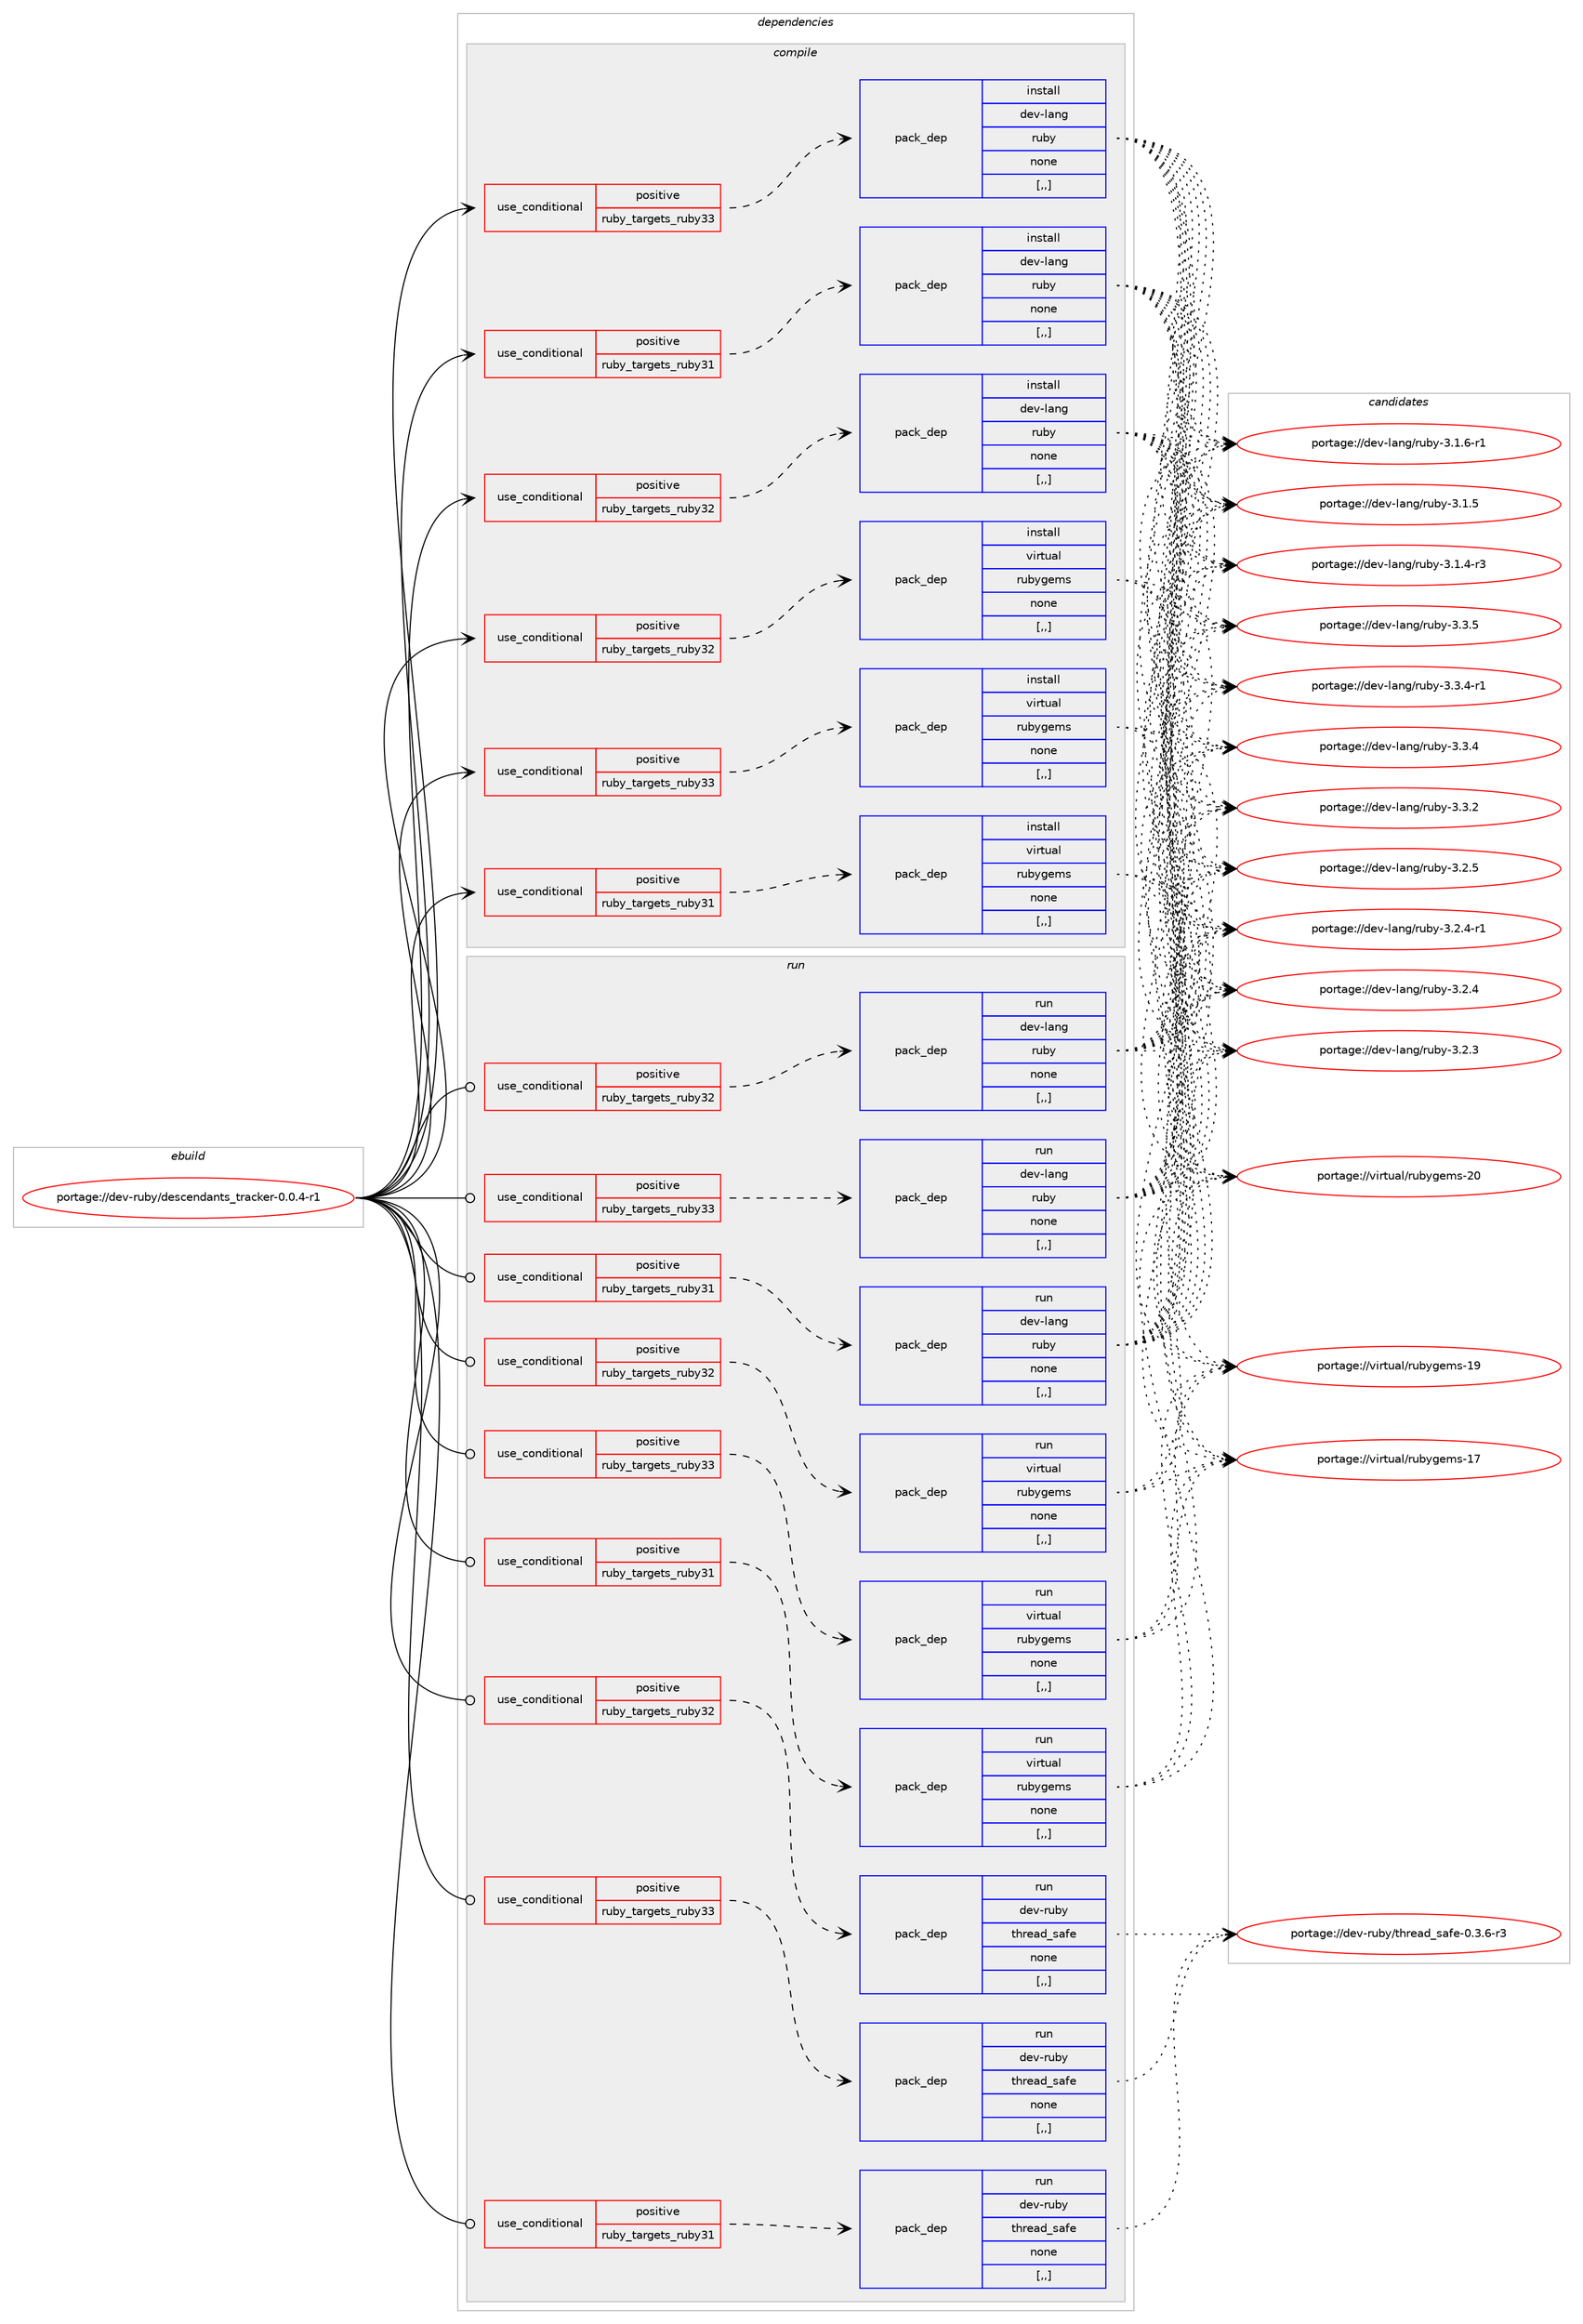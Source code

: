 digraph prolog {

# *************
# Graph options
# *************

newrank=true;
concentrate=true;
compound=true;
graph [rankdir=LR,fontname=Helvetica,fontsize=10,ranksep=1.5];#, ranksep=2.5, nodesep=0.2];
edge  [arrowhead=vee];
node  [fontname=Helvetica,fontsize=10];

# **********
# The ebuild
# **********

subgraph cluster_leftcol {
color=gray;
label=<<i>ebuild</i>>;
id [label="portage://dev-ruby/descendants_tracker-0.0.4-r1", color=red, width=4, href="../dev-ruby/descendants_tracker-0.0.4-r1.svg"];
}

# ****************
# The dependencies
# ****************

subgraph cluster_midcol {
color=gray;
label=<<i>dependencies</i>>;
subgraph cluster_compile {
fillcolor="#eeeeee";
style=filled;
label=<<i>compile</i>>;
subgraph cond177360 {
dependency676834 [label=<<TABLE BORDER="0" CELLBORDER="1" CELLSPACING="0" CELLPADDING="4"><TR><TD ROWSPAN="3" CELLPADDING="10">use_conditional</TD></TR><TR><TD>positive</TD></TR><TR><TD>ruby_targets_ruby31</TD></TR></TABLE>>, shape=none, color=red];
subgraph pack494583 {
dependency676835 [label=<<TABLE BORDER="0" CELLBORDER="1" CELLSPACING="0" CELLPADDING="4" WIDTH="220"><TR><TD ROWSPAN="6" CELLPADDING="30">pack_dep</TD></TR><TR><TD WIDTH="110">install</TD></TR><TR><TD>dev-lang</TD></TR><TR><TD>ruby</TD></TR><TR><TD>none</TD></TR><TR><TD>[,,]</TD></TR></TABLE>>, shape=none, color=blue];
}
dependency676834:e -> dependency676835:w [weight=20,style="dashed",arrowhead="vee"];
}
id:e -> dependency676834:w [weight=20,style="solid",arrowhead="vee"];
subgraph cond177361 {
dependency676836 [label=<<TABLE BORDER="0" CELLBORDER="1" CELLSPACING="0" CELLPADDING="4"><TR><TD ROWSPAN="3" CELLPADDING="10">use_conditional</TD></TR><TR><TD>positive</TD></TR><TR><TD>ruby_targets_ruby31</TD></TR></TABLE>>, shape=none, color=red];
subgraph pack494584 {
dependency676837 [label=<<TABLE BORDER="0" CELLBORDER="1" CELLSPACING="0" CELLPADDING="4" WIDTH="220"><TR><TD ROWSPAN="6" CELLPADDING="30">pack_dep</TD></TR><TR><TD WIDTH="110">install</TD></TR><TR><TD>virtual</TD></TR><TR><TD>rubygems</TD></TR><TR><TD>none</TD></TR><TR><TD>[,,]</TD></TR></TABLE>>, shape=none, color=blue];
}
dependency676836:e -> dependency676837:w [weight=20,style="dashed",arrowhead="vee"];
}
id:e -> dependency676836:w [weight=20,style="solid",arrowhead="vee"];
subgraph cond177362 {
dependency676838 [label=<<TABLE BORDER="0" CELLBORDER="1" CELLSPACING="0" CELLPADDING="4"><TR><TD ROWSPAN="3" CELLPADDING="10">use_conditional</TD></TR><TR><TD>positive</TD></TR><TR><TD>ruby_targets_ruby32</TD></TR></TABLE>>, shape=none, color=red];
subgraph pack494585 {
dependency676839 [label=<<TABLE BORDER="0" CELLBORDER="1" CELLSPACING="0" CELLPADDING="4" WIDTH="220"><TR><TD ROWSPAN="6" CELLPADDING="30">pack_dep</TD></TR><TR><TD WIDTH="110">install</TD></TR><TR><TD>dev-lang</TD></TR><TR><TD>ruby</TD></TR><TR><TD>none</TD></TR><TR><TD>[,,]</TD></TR></TABLE>>, shape=none, color=blue];
}
dependency676838:e -> dependency676839:w [weight=20,style="dashed",arrowhead="vee"];
}
id:e -> dependency676838:w [weight=20,style="solid",arrowhead="vee"];
subgraph cond177363 {
dependency676840 [label=<<TABLE BORDER="0" CELLBORDER="1" CELLSPACING="0" CELLPADDING="4"><TR><TD ROWSPAN="3" CELLPADDING="10">use_conditional</TD></TR><TR><TD>positive</TD></TR><TR><TD>ruby_targets_ruby32</TD></TR></TABLE>>, shape=none, color=red];
subgraph pack494586 {
dependency676841 [label=<<TABLE BORDER="0" CELLBORDER="1" CELLSPACING="0" CELLPADDING="4" WIDTH="220"><TR><TD ROWSPAN="6" CELLPADDING="30">pack_dep</TD></TR><TR><TD WIDTH="110">install</TD></TR><TR><TD>virtual</TD></TR><TR><TD>rubygems</TD></TR><TR><TD>none</TD></TR><TR><TD>[,,]</TD></TR></TABLE>>, shape=none, color=blue];
}
dependency676840:e -> dependency676841:w [weight=20,style="dashed",arrowhead="vee"];
}
id:e -> dependency676840:w [weight=20,style="solid",arrowhead="vee"];
subgraph cond177364 {
dependency676842 [label=<<TABLE BORDER="0" CELLBORDER="1" CELLSPACING="0" CELLPADDING="4"><TR><TD ROWSPAN="3" CELLPADDING="10">use_conditional</TD></TR><TR><TD>positive</TD></TR><TR><TD>ruby_targets_ruby33</TD></TR></TABLE>>, shape=none, color=red];
subgraph pack494587 {
dependency676843 [label=<<TABLE BORDER="0" CELLBORDER="1" CELLSPACING="0" CELLPADDING="4" WIDTH="220"><TR><TD ROWSPAN="6" CELLPADDING="30">pack_dep</TD></TR><TR><TD WIDTH="110">install</TD></TR><TR><TD>dev-lang</TD></TR><TR><TD>ruby</TD></TR><TR><TD>none</TD></TR><TR><TD>[,,]</TD></TR></TABLE>>, shape=none, color=blue];
}
dependency676842:e -> dependency676843:w [weight=20,style="dashed",arrowhead="vee"];
}
id:e -> dependency676842:w [weight=20,style="solid",arrowhead="vee"];
subgraph cond177365 {
dependency676844 [label=<<TABLE BORDER="0" CELLBORDER="1" CELLSPACING="0" CELLPADDING="4"><TR><TD ROWSPAN="3" CELLPADDING="10">use_conditional</TD></TR><TR><TD>positive</TD></TR><TR><TD>ruby_targets_ruby33</TD></TR></TABLE>>, shape=none, color=red];
subgraph pack494588 {
dependency676845 [label=<<TABLE BORDER="0" CELLBORDER="1" CELLSPACING="0" CELLPADDING="4" WIDTH="220"><TR><TD ROWSPAN="6" CELLPADDING="30">pack_dep</TD></TR><TR><TD WIDTH="110">install</TD></TR><TR><TD>virtual</TD></TR><TR><TD>rubygems</TD></TR><TR><TD>none</TD></TR><TR><TD>[,,]</TD></TR></TABLE>>, shape=none, color=blue];
}
dependency676844:e -> dependency676845:w [weight=20,style="dashed",arrowhead="vee"];
}
id:e -> dependency676844:w [weight=20,style="solid",arrowhead="vee"];
}
subgraph cluster_compileandrun {
fillcolor="#eeeeee";
style=filled;
label=<<i>compile and run</i>>;
}
subgraph cluster_run {
fillcolor="#eeeeee";
style=filled;
label=<<i>run</i>>;
subgraph cond177366 {
dependency676846 [label=<<TABLE BORDER="0" CELLBORDER="1" CELLSPACING="0" CELLPADDING="4"><TR><TD ROWSPAN="3" CELLPADDING="10">use_conditional</TD></TR><TR><TD>positive</TD></TR><TR><TD>ruby_targets_ruby31</TD></TR></TABLE>>, shape=none, color=red];
subgraph pack494589 {
dependency676847 [label=<<TABLE BORDER="0" CELLBORDER="1" CELLSPACING="0" CELLPADDING="4" WIDTH="220"><TR><TD ROWSPAN="6" CELLPADDING="30">pack_dep</TD></TR><TR><TD WIDTH="110">run</TD></TR><TR><TD>dev-lang</TD></TR><TR><TD>ruby</TD></TR><TR><TD>none</TD></TR><TR><TD>[,,]</TD></TR></TABLE>>, shape=none, color=blue];
}
dependency676846:e -> dependency676847:w [weight=20,style="dashed",arrowhead="vee"];
}
id:e -> dependency676846:w [weight=20,style="solid",arrowhead="odot"];
subgraph cond177367 {
dependency676848 [label=<<TABLE BORDER="0" CELLBORDER="1" CELLSPACING="0" CELLPADDING="4"><TR><TD ROWSPAN="3" CELLPADDING="10">use_conditional</TD></TR><TR><TD>positive</TD></TR><TR><TD>ruby_targets_ruby31</TD></TR></TABLE>>, shape=none, color=red];
subgraph pack494590 {
dependency676849 [label=<<TABLE BORDER="0" CELLBORDER="1" CELLSPACING="0" CELLPADDING="4" WIDTH="220"><TR><TD ROWSPAN="6" CELLPADDING="30">pack_dep</TD></TR><TR><TD WIDTH="110">run</TD></TR><TR><TD>dev-ruby</TD></TR><TR><TD>thread_safe</TD></TR><TR><TD>none</TD></TR><TR><TD>[,,]</TD></TR></TABLE>>, shape=none, color=blue];
}
dependency676848:e -> dependency676849:w [weight=20,style="dashed",arrowhead="vee"];
}
id:e -> dependency676848:w [weight=20,style="solid",arrowhead="odot"];
subgraph cond177368 {
dependency676850 [label=<<TABLE BORDER="0" CELLBORDER="1" CELLSPACING="0" CELLPADDING="4"><TR><TD ROWSPAN="3" CELLPADDING="10">use_conditional</TD></TR><TR><TD>positive</TD></TR><TR><TD>ruby_targets_ruby31</TD></TR></TABLE>>, shape=none, color=red];
subgraph pack494591 {
dependency676851 [label=<<TABLE BORDER="0" CELLBORDER="1" CELLSPACING="0" CELLPADDING="4" WIDTH="220"><TR><TD ROWSPAN="6" CELLPADDING="30">pack_dep</TD></TR><TR><TD WIDTH="110">run</TD></TR><TR><TD>virtual</TD></TR><TR><TD>rubygems</TD></TR><TR><TD>none</TD></TR><TR><TD>[,,]</TD></TR></TABLE>>, shape=none, color=blue];
}
dependency676850:e -> dependency676851:w [weight=20,style="dashed",arrowhead="vee"];
}
id:e -> dependency676850:w [weight=20,style="solid",arrowhead="odot"];
subgraph cond177369 {
dependency676852 [label=<<TABLE BORDER="0" CELLBORDER="1" CELLSPACING="0" CELLPADDING="4"><TR><TD ROWSPAN="3" CELLPADDING="10">use_conditional</TD></TR><TR><TD>positive</TD></TR><TR><TD>ruby_targets_ruby32</TD></TR></TABLE>>, shape=none, color=red];
subgraph pack494592 {
dependency676853 [label=<<TABLE BORDER="0" CELLBORDER="1" CELLSPACING="0" CELLPADDING="4" WIDTH="220"><TR><TD ROWSPAN="6" CELLPADDING="30">pack_dep</TD></TR><TR><TD WIDTH="110">run</TD></TR><TR><TD>dev-lang</TD></TR><TR><TD>ruby</TD></TR><TR><TD>none</TD></TR><TR><TD>[,,]</TD></TR></TABLE>>, shape=none, color=blue];
}
dependency676852:e -> dependency676853:w [weight=20,style="dashed",arrowhead="vee"];
}
id:e -> dependency676852:w [weight=20,style="solid",arrowhead="odot"];
subgraph cond177370 {
dependency676854 [label=<<TABLE BORDER="0" CELLBORDER="1" CELLSPACING="0" CELLPADDING="4"><TR><TD ROWSPAN="3" CELLPADDING="10">use_conditional</TD></TR><TR><TD>positive</TD></TR><TR><TD>ruby_targets_ruby32</TD></TR></TABLE>>, shape=none, color=red];
subgraph pack494593 {
dependency676855 [label=<<TABLE BORDER="0" CELLBORDER="1" CELLSPACING="0" CELLPADDING="4" WIDTH="220"><TR><TD ROWSPAN="6" CELLPADDING="30">pack_dep</TD></TR><TR><TD WIDTH="110">run</TD></TR><TR><TD>dev-ruby</TD></TR><TR><TD>thread_safe</TD></TR><TR><TD>none</TD></TR><TR><TD>[,,]</TD></TR></TABLE>>, shape=none, color=blue];
}
dependency676854:e -> dependency676855:w [weight=20,style="dashed",arrowhead="vee"];
}
id:e -> dependency676854:w [weight=20,style="solid",arrowhead="odot"];
subgraph cond177371 {
dependency676856 [label=<<TABLE BORDER="0" CELLBORDER="1" CELLSPACING="0" CELLPADDING="4"><TR><TD ROWSPAN="3" CELLPADDING="10">use_conditional</TD></TR><TR><TD>positive</TD></TR><TR><TD>ruby_targets_ruby32</TD></TR></TABLE>>, shape=none, color=red];
subgraph pack494594 {
dependency676857 [label=<<TABLE BORDER="0" CELLBORDER="1" CELLSPACING="0" CELLPADDING="4" WIDTH="220"><TR><TD ROWSPAN="6" CELLPADDING="30">pack_dep</TD></TR><TR><TD WIDTH="110">run</TD></TR><TR><TD>virtual</TD></TR><TR><TD>rubygems</TD></TR><TR><TD>none</TD></TR><TR><TD>[,,]</TD></TR></TABLE>>, shape=none, color=blue];
}
dependency676856:e -> dependency676857:w [weight=20,style="dashed",arrowhead="vee"];
}
id:e -> dependency676856:w [weight=20,style="solid",arrowhead="odot"];
subgraph cond177372 {
dependency676858 [label=<<TABLE BORDER="0" CELLBORDER="1" CELLSPACING="0" CELLPADDING="4"><TR><TD ROWSPAN="3" CELLPADDING="10">use_conditional</TD></TR><TR><TD>positive</TD></TR><TR><TD>ruby_targets_ruby33</TD></TR></TABLE>>, shape=none, color=red];
subgraph pack494595 {
dependency676859 [label=<<TABLE BORDER="0" CELLBORDER="1" CELLSPACING="0" CELLPADDING="4" WIDTH="220"><TR><TD ROWSPAN="6" CELLPADDING="30">pack_dep</TD></TR><TR><TD WIDTH="110">run</TD></TR><TR><TD>dev-lang</TD></TR><TR><TD>ruby</TD></TR><TR><TD>none</TD></TR><TR><TD>[,,]</TD></TR></TABLE>>, shape=none, color=blue];
}
dependency676858:e -> dependency676859:w [weight=20,style="dashed",arrowhead="vee"];
}
id:e -> dependency676858:w [weight=20,style="solid",arrowhead="odot"];
subgraph cond177373 {
dependency676860 [label=<<TABLE BORDER="0" CELLBORDER="1" CELLSPACING="0" CELLPADDING="4"><TR><TD ROWSPAN="3" CELLPADDING="10">use_conditional</TD></TR><TR><TD>positive</TD></TR><TR><TD>ruby_targets_ruby33</TD></TR></TABLE>>, shape=none, color=red];
subgraph pack494596 {
dependency676861 [label=<<TABLE BORDER="0" CELLBORDER="1" CELLSPACING="0" CELLPADDING="4" WIDTH="220"><TR><TD ROWSPAN="6" CELLPADDING="30">pack_dep</TD></TR><TR><TD WIDTH="110">run</TD></TR><TR><TD>dev-ruby</TD></TR><TR><TD>thread_safe</TD></TR><TR><TD>none</TD></TR><TR><TD>[,,]</TD></TR></TABLE>>, shape=none, color=blue];
}
dependency676860:e -> dependency676861:w [weight=20,style="dashed",arrowhead="vee"];
}
id:e -> dependency676860:w [weight=20,style="solid",arrowhead="odot"];
subgraph cond177374 {
dependency676862 [label=<<TABLE BORDER="0" CELLBORDER="1" CELLSPACING="0" CELLPADDING="4"><TR><TD ROWSPAN="3" CELLPADDING="10">use_conditional</TD></TR><TR><TD>positive</TD></TR><TR><TD>ruby_targets_ruby33</TD></TR></TABLE>>, shape=none, color=red];
subgraph pack494597 {
dependency676863 [label=<<TABLE BORDER="0" CELLBORDER="1" CELLSPACING="0" CELLPADDING="4" WIDTH="220"><TR><TD ROWSPAN="6" CELLPADDING="30">pack_dep</TD></TR><TR><TD WIDTH="110">run</TD></TR><TR><TD>virtual</TD></TR><TR><TD>rubygems</TD></TR><TR><TD>none</TD></TR><TR><TD>[,,]</TD></TR></TABLE>>, shape=none, color=blue];
}
dependency676862:e -> dependency676863:w [weight=20,style="dashed",arrowhead="vee"];
}
id:e -> dependency676862:w [weight=20,style="solid",arrowhead="odot"];
}
}

# **************
# The candidates
# **************

subgraph cluster_choices {
rank=same;
color=gray;
label=<<i>candidates</i>>;

subgraph choice494583 {
color=black;
nodesep=1;
choice10010111845108971101034711411798121455146514653 [label="portage://dev-lang/ruby-3.3.5", color=red, width=4,href="../dev-lang/ruby-3.3.5.svg"];
choice100101118451089711010347114117981214551465146524511449 [label="portage://dev-lang/ruby-3.3.4-r1", color=red, width=4,href="../dev-lang/ruby-3.3.4-r1.svg"];
choice10010111845108971101034711411798121455146514652 [label="portage://dev-lang/ruby-3.3.4", color=red, width=4,href="../dev-lang/ruby-3.3.4.svg"];
choice10010111845108971101034711411798121455146514650 [label="portage://dev-lang/ruby-3.3.2", color=red, width=4,href="../dev-lang/ruby-3.3.2.svg"];
choice10010111845108971101034711411798121455146504653 [label="portage://dev-lang/ruby-3.2.5", color=red, width=4,href="../dev-lang/ruby-3.2.5.svg"];
choice100101118451089711010347114117981214551465046524511449 [label="portage://dev-lang/ruby-3.2.4-r1", color=red, width=4,href="../dev-lang/ruby-3.2.4-r1.svg"];
choice10010111845108971101034711411798121455146504652 [label="portage://dev-lang/ruby-3.2.4", color=red, width=4,href="../dev-lang/ruby-3.2.4.svg"];
choice10010111845108971101034711411798121455146504651 [label="portage://dev-lang/ruby-3.2.3", color=red, width=4,href="../dev-lang/ruby-3.2.3.svg"];
choice100101118451089711010347114117981214551464946544511449 [label="portage://dev-lang/ruby-3.1.6-r1", color=red, width=4,href="../dev-lang/ruby-3.1.6-r1.svg"];
choice10010111845108971101034711411798121455146494653 [label="portage://dev-lang/ruby-3.1.5", color=red, width=4,href="../dev-lang/ruby-3.1.5.svg"];
choice100101118451089711010347114117981214551464946524511451 [label="portage://dev-lang/ruby-3.1.4-r3", color=red, width=4,href="../dev-lang/ruby-3.1.4-r3.svg"];
dependency676835:e -> choice10010111845108971101034711411798121455146514653:w [style=dotted,weight="100"];
dependency676835:e -> choice100101118451089711010347114117981214551465146524511449:w [style=dotted,weight="100"];
dependency676835:e -> choice10010111845108971101034711411798121455146514652:w [style=dotted,weight="100"];
dependency676835:e -> choice10010111845108971101034711411798121455146514650:w [style=dotted,weight="100"];
dependency676835:e -> choice10010111845108971101034711411798121455146504653:w [style=dotted,weight="100"];
dependency676835:e -> choice100101118451089711010347114117981214551465046524511449:w [style=dotted,weight="100"];
dependency676835:e -> choice10010111845108971101034711411798121455146504652:w [style=dotted,weight="100"];
dependency676835:e -> choice10010111845108971101034711411798121455146504651:w [style=dotted,weight="100"];
dependency676835:e -> choice100101118451089711010347114117981214551464946544511449:w [style=dotted,weight="100"];
dependency676835:e -> choice10010111845108971101034711411798121455146494653:w [style=dotted,weight="100"];
dependency676835:e -> choice100101118451089711010347114117981214551464946524511451:w [style=dotted,weight="100"];
}
subgraph choice494584 {
color=black;
nodesep=1;
choice118105114116117971084711411798121103101109115455048 [label="portage://virtual/rubygems-20", color=red, width=4,href="../virtual/rubygems-20.svg"];
choice118105114116117971084711411798121103101109115454957 [label="portage://virtual/rubygems-19", color=red, width=4,href="../virtual/rubygems-19.svg"];
choice118105114116117971084711411798121103101109115454955 [label="portage://virtual/rubygems-17", color=red, width=4,href="../virtual/rubygems-17.svg"];
dependency676837:e -> choice118105114116117971084711411798121103101109115455048:w [style=dotted,weight="100"];
dependency676837:e -> choice118105114116117971084711411798121103101109115454957:w [style=dotted,weight="100"];
dependency676837:e -> choice118105114116117971084711411798121103101109115454955:w [style=dotted,weight="100"];
}
subgraph choice494585 {
color=black;
nodesep=1;
choice10010111845108971101034711411798121455146514653 [label="portage://dev-lang/ruby-3.3.5", color=red, width=4,href="../dev-lang/ruby-3.3.5.svg"];
choice100101118451089711010347114117981214551465146524511449 [label="portage://dev-lang/ruby-3.3.4-r1", color=red, width=4,href="../dev-lang/ruby-3.3.4-r1.svg"];
choice10010111845108971101034711411798121455146514652 [label="portage://dev-lang/ruby-3.3.4", color=red, width=4,href="../dev-lang/ruby-3.3.4.svg"];
choice10010111845108971101034711411798121455146514650 [label="portage://dev-lang/ruby-3.3.2", color=red, width=4,href="../dev-lang/ruby-3.3.2.svg"];
choice10010111845108971101034711411798121455146504653 [label="portage://dev-lang/ruby-3.2.5", color=red, width=4,href="../dev-lang/ruby-3.2.5.svg"];
choice100101118451089711010347114117981214551465046524511449 [label="portage://dev-lang/ruby-3.2.4-r1", color=red, width=4,href="../dev-lang/ruby-3.2.4-r1.svg"];
choice10010111845108971101034711411798121455146504652 [label="portage://dev-lang/ruby-3.2.4", color=red, width=4,href="../dev-lang/ruby-3.2.4.svg"];
choice10010111845108971101034711411798121455146504651 [label="portage://dev-lang/ruby-3.2.3", color=red, width=4,href="../dev-lang/ruby-3.2.3.svg"];
choice100101118451089711010347114117981214551464946544511449 [label="portage://dev-lang/ruby-3.1.6-r1", color=red, width=4,href="../dev-lang/ruby-3.1.6-r1.svg"];
choice10010111845108971101034711411798121455146494653 [label="portage://dev-lang/ruby-3.1.5", color=red, width=4,href="../dev-lang/ruby-3.1.5.svg"];
choice100101118451089711010347114117981214551464946524511451 [label="portage://dev-lang/ruby-3.1.4-r3", color=red, width=4,href="../dev-lang/ruby-3.1.4-r3.svg"];
dependency676839:e -> choice10010111845108971101034711411798121455146514653:w [style=dotted,weight="100"];
dependency676839:e -> choice100101118451089711010347114117981214551465146524511449:w [style=dotted,weight="100"];
dependency676839:e -> choice10010111845108971101034711411798121455146514652:w [style=dotted,weight="100"];
dependency676839:e -> choice10010111845108971101034711411798121455146514650:w [style=dotted,weight="100"];
dependency676839:e -> choice10010111845108971101034711411798121455146504653:w [style=dotted,weight="100"];
dependency676839:e -> choice100101118451089711010347114117981214551465046524511449:w [style=dotted,weight="100"];
dependency676839:e -> choice10010111845108971101034711411798121455146504652:w [style=dotted,weight="100"];
dependency676839:e -> choice10010111845108971101034711411798121455146504651:w [style=dotted,weight="100"];
dependency676839:e -> choice100101118451089711010347114117981214551464946544511449:w [style=dotted,weight="100"];
dependency676839:e -> choice10010111845108971101034711411798121455146494653:w [style=dotted,weight="100"];
dependency676839:e -> choice100101118451089711010347114117981214551464946524511451:w [style=dotted,weight="100"];
}
subgraph choice494586 {
color=black;
nodesep=1;
choice118105114116117971084711411798121103101109115455048 [label="portage://virtual/rubygems-20", color=red, width=4,href="../virtual/rubygems-20.svg"];
choice118105114116117971084711411798121103101109115454957 [label="portage://virtual/rubygems-19", color=red, width=4,href="../virtual/rubygems-19.svg"];
choice118105114116117971084711411798121103101109115454955 [label="portage://virtual/rubygems-17", color=red, width=4,href="../virtual/rubygems-17.svg"];
dependency676841:e -> choice118105114116117971084711411798121103101109115455048:w [style=dotted,weight="100"];
dependency676841:e -> choice118105114116117971084711411798121103101109115454957:w [style=dotted,weight="100"];
dependency676841:e -> choice118105114116117971084711411798121103101109115454955:w [style=dotted,weight="100"];
}
subgraph choice494587 {
color=black;
nodesep=1;
choice10010111845108971101034711411798121455146514653 [label="portage://dev-lang/ruby-3.3.5", color=red, width=4,href="../dev-lang/ruby-3.3.5.svg"];
choice100101118451089711010347114117981214551465146524511449 [label="portage://dev-lang/ruby-3.3.4-r1", color=red, width=4,href="../dev-lang/ruby-3.3.4-r1.svg"];
choice10010111845108971101034711411798121455146514652 [label="portage://dev-lang/ruby-3.3.4", color=red, width=4,href="../dev-lang/ruby-3.3.4.svg"];
choice10010111845108971101034711411798121455146514650 [label="portage://dev-lang/ruby-3.3.2", color=red, width=4,href="../dev-lang/ruby-3.3.2.svg"];
choice10010111845108971101034711411798121455146504653 [label="portage://dev-lang/ruby-3.2.5", color=red, width=4,href="../dev-lang/ruby-3.2.5.svg"];
choice100101118451089711010347114117981214551465046524511449 [label="portage://dev-lang/ruby-3.2.4-r1", color=red, width=4,href="../dev-lang/ruby-3.2.4-r1.svg"];
choice10010111845108971101034711411798121455146504652 [label="portage://dev-lang/ruby-3.2.4", color=red, width=4,href="../dev-lang/ruby-3.2.4.svg"];
choice10010111845108971101034711411798121455146504651 [label="portage://dev-lang/ruby-3.2.3", color=red, width=4,href="../dev-lang/ruby-3.2.3.svg"];
choice100101118451089711010347114117981214551464946544511449 [label="portage://dev-lang/ruby-3.1.6-r1", color=red, width=4,href="../dev-lang/ruby-3.1.6-r1.svg"];
choice10010111845108971101034711411798121455146494653 [label="portage://dev-lang/ruby-3.1.5", color=red, width=4,href="../dev-lang/ruby-3.1.5.svg"];
choice100101118451089711010347114117981214551464946524511451 [label="portage://dev-lang/ruby-3.1.4-r3", color=red, width=4,href="../dev-lang/ruby-3.1.4-r3.svg"];
dependency676843:e -> choice10010111845108971101034711411798121455146514653:w [style=dotted,weight="100"];
dependency676843:e -> choice100101118451089711010347114117981214551465146524511449:w [style=dotted,weight="100"];
dependency676843:e -> choice10010111845108971101034711411798121455146514652:w [style=dotted,weight="100"];
dependency676843:e -> choice10010111845108971101034711411798121455146514650:w [style=dotted,weight="100"];
dependency676843:e -> choice10010111845108971101034711411798121455146504653:w [style=dotted,weight="100"];
dependency676843:e -> choice100101118451089711010347114117981214551465046524511449:w [style=dotted,weight="100"];
dependency676843:e -> choice10010111845108971101034711411798121455146504652:w [style=dotted,weight="100"];
dependency676843:e -> choice10010111845108971101034711411798121455146504651:w [style=dotted,weight="100"];
dependency676843:e -> choice100101118451089711010347114117981214551464946544511449:w [style=dotted,weight="100"];
dependency676843:e -> choice10010111845108971101034711411798121455146494653:w [style=dotted,weight="100"];
dependency676843:e -> choice100101118451089711010347114117981214551464946524511451:w [style=dotted,weight="100"];
}
subgraph choice494588 {
color=black;
nodesep=1;
choice118105114116117971084711411798121103101109115455048 [label="portage://virtual/rubygems-20", color=red, width=4,href="../virtual/rubygems-20.svg"];
choice118105114116117971084711411798121103101109115454957 [label="portage://virtual/rubygems-19", color=red, width=4,href="../virtual/rubygems-19.svg"];
choice118105114116117971084711411798121103101109115454955 [label="portage://virtual/rubygems-17", color=red, width=4,href="../virtual/rubygems-17.svg"];
dependency676845:e -> choice118105114116117971084711411798121103101109115455048:w [style=dotted,weight="100"];
dependency676845:e -> choice118105114116117971084711411798121103101109115454957:w [style=dotted,weight="100"];
dependency676845:e -> choice118105114116117971084711411798121103101109115454955:w [style=dotted,weight="100"];
}
subgraph choice494589 {
color=black;
nodesep=1;
choice10010111845108971101034711411798121455146514653 [label="portage://dev-lang/ruby-3.3.5", color=red, width=4,href="../dev-lang/ruby-3.3.5.svg"];
choice100101118451089711010347114117981214551465146524511449 [label="portage://dev-lang/ruby-3.3.4-r1", color=red, width=4,href="../dev-lang/ruby-3.3.4-r1.svg"];
choice10010111845108971101034711411798121455146514652 [label="portage://dev-lang/ruby-3.3.4", color=red, width=4,href="../dev-lang/ruby-3.3.4.svg"];
choice10010111845108971101034711411798121455146514650 [label="portage://dev-lang/ruby-3.3.2", color=red, width=4,href="../dev-lang/ruby-3.3.2.svg"];
choice10010111845108971101034711411798121455146504653 [label="portage://dev-lang/ruby-3.2.5", color=red, width=4,href="../dev-lang/ruby-3.2.5.svg"];
choice100101118451089711010347114117981214551465046524511449 [label="portage://dev-lang/ruby-3.2.4-r1", color=red, width=4,href="../dev-lang/ruby-3.2.4-r1.svg"];
choice10010111845108971101034711411798121455146504652 [label="portage://dev-lang/ruby-3.2.4", color=red, width=4,href="../dev-lang/ruby-3.2.4.svg"];
choice10010111845108971101034711411798121455146504651 [label="portage://dev-lang/ruby-3.2.3", color=red, width=4,href="../dev-lang/ruby-3.2.3.svg"];
choice100101118451089711010347114117981214551464946544511449 [label="portage://dev-lang/ruby-3.1.6-r1", color=red, width=4,href="../dev-lang/ruby-3.1.6-r1.svg"];
choice10010111845108971101034711411798121455146494653 [label="portage://dev-lang/ruby-3.1.5", color=red, width=4,href="../dev-lang/ruby-3.1.5.svg"];
choice100101118451089711010347114117981214551464946524511451 [label="portage://dev-lang/ruby-3.1.4-r3", color=red, width=4,href="../dev-lang/ruby-3.1.4-r3.svg"];
dependency676847:e -> choice10010111845108971101034711411798121455146514653:w [style=dotted,weight="100"];
dependency676847:e -> choice100101118451089711010347114117981214551465146524511449:w [style=dotted,weight="100"];
dependency676847:e -> choice10010111845108971101034711411798121455146514652:w [style=dotted,weight="100"];
dependency676847:e -> choice10010111845108971101034711411798121455146514650:w [style=dotted,weight="100"];
dependency676847:e -> choice10010111845108971101034711411798121455146504653:w [style=dotted,weight="100"];
dependency676847:e -> choice100101118451089711010347114117981214551465046524511449:w [style=dotted,weight="100"];
dependency676847:e -> choice10010111845108971101034711411798121455146504652:w [style=dotted,weight="100"];
dependency676847:e -> choice10010111845108971101034711411798121455146504651:w [style=dotted,weight="100"];
dependency676847:e -> choice100101118451089711010347114117981214551464946544511449:w [style=dotted,weight="100"];
dependency676847:e -> choice10010111845108971101034711411798121455146494653:w [style=dotted,weight="100"];
dependency676847:e -> choice100101118451089711010347114117981214551464946524511451:w [style=dotted,weight="100"];
}
subgraph choice494590 {
color=black;
nodesep=1;
choice1001011184511411798121471161041141019710095115971021014548465146544511451 [label="portage://dev-ruby/thread_safe-0.3.6-r3", color=red, width=4,href="../dev-ruby/thread_safe-0.3.6-r3.svg"];
dependency676849:e -> choice1001011184511411798121471161041141019710095115971021014548465146544511451:w [style=dotted,weight="100"];
}
subgraph choice494591 {
color=black;
nodesep=1;
choice118105114116117971084711411798121103101109115455048 [label="portage://virtual/rubygems-20", color=red, width=4,href="../virtual/rubygems-20.svg"];
choice118105114116117971084711411798121103101109115454957 [label="portage://virtual/rubygems-19", color=red, width=4,href="../virtual/rubygems-19.svg"];
choice118105114116117971084711411798121103101109115454955 [label="portage://virtual/rubygems-17", color=red, width=4,href="../virtual/rubygems-17.svg"];
dependency676851:e -> choice118105114116117971084711411798121103101109115455048:w [style=dotted,weight="100"];
dependency676851:e -> choice118105114116117971084711411798121103101109115454957:w [style=dotted,weight="100"];
dependency676851:e -> choice118105114116117971084711411798121103101109115454955:w [style=dotted,weight="100"];
}
subgraph choice494592 {
color=black;
nodesep=1;
choice10010111845108971101034711411798121455146514653 [label="portage://dev-lang/ruby-3.3.5", color=red, width=4,href="../dev-lang/ruby-3.3.5.svg"];
choice100101118451089711010347114117981214551465146524511449 [label="portage://dev-lang/ruby-3.3.4-r1", color=red, width=4,href="../dev-lang/ruby-3.3.4-r1.svg"];
choice10010111845108971101034711411798121455146514652 [label="portage://dev-lang/ruby-3.3.4", color=red, width=4,href="../dev-lang/ruby-3.3.4.svg"];
choice10010111845108971101034711411798121455146514650 [label="portage://dev-lang/ruby-3.3.2", color=red, width=4,href="../dev-lang/ruby-3.3.2.svg"];
choice10010111845108971101034711411798121455146504653 [label="portage://dev-lang/ruby-3.2.5", color=red, width=4,href="../dev-lang/ruby-3.2.5.svg"];
choice100101118451089711010347114117981214551465046524511449 [label="portage://dev-lang/ruby-3.2.4-r1", color=red, width=4,href="../dev-lang/ruby-3.2.4-r1.svg"];
choice10010111845108971101034711411798121455146504652 [label="portage://dev-lang/ruby-3.2.4", color=red, width=4,href="../dev-lang/ruby-3.2.4.svg"];
choice10010111845108971101034711411798121455146504651 [label="portage://dev-lang/ruby-3.2.3", color=red, width=4,href="../dev-lang/ruby-3.2.3.svg"];
choice100101118451089711010347114117981214551464946544511449 [label="portage://dev-lang/ruby-3.1.6-r1", color=red, width=4,href="../dev-lang/ruby-3.1.6-r1.svg"];
choice10010111845108971101034711411798121455146494653 [label="portage://dev-lang/ruby-3.1.5", color=red, width=4,href="../dev-lang/ruby-3.1.5.svg"];
choice100101118451089711010347114117981214551464946524511451 [label="portage://dev-lang/ruby-3.1.4-r3", color=red, width=4,href="../dev-lang/ruby-3.1.4-r3.svg"];
dependency676853:e -> choice10010111845108971101034711411798121455146514653:w [style=dotted,weight="100"];
dependency676853:e -> choice100101118451089711010347114117981214551465146524511449:w [style=dotted,weight="100"];
dependency676853:e -> choice10010111845108971101034711411798121455146514652:w [style=dotted,weight="100"];
dependency676853:e -> choice10010111845108971101034711411798121455146514650:w [style=dotted,weight="100"];
dependency676853:e -> choice10010111845108971101034711411798121455146504653:w [style=dotted,weight="100"];
dependency676853:e -> choice100101118451089711010347114117981214551465046524511449:w [style=dotted,weight="100"];
dependency676853:e -> choice10010111845108971101034711411798121455146504652:w [style=dotted,weight="100"];
dependency676853:e -> choice10010111845108971101034711411798121455146504651:w [style=dotted,weight="100"];
dependency676853:e -> choice100101118451089711010347114117981214551464946544511449:w [style=dotted,weight="100"];
dependency676853:e -> choice10010111845108971101034711411798121455146494653:w [style=dotted,weight="100"];
dependency676853:e -> choice100101118451089711010347114117981214551464946524511451:w [style=dotted,weight="100"];
}
subgraph choice494593 {
color=black;
nodesep=1;
choice1001011184511411798121471161041141019710095115971021014548465146544511451 [label="portage://dev-ruby/thread_safe-0.3.6-r3", color=red, width=4,href="../dev-ruby/thread_safe-0.3.6-r3.svg"];
dependency676855:e -> choice1001011184511411798121471161041141019710095115971021014548465146544511451:w [style=dotted,weight="100"];
}
subgraph choice494594 {
color=black;
nodesep=1;
choice118105114116117971084711411798121103101109115455048 [label="portage://virtual/rubygems-20", color=red, width=4,href="../virtual/rubygems-20.svg"];
choice118105114116117971084711411798121103101109115454957 [label="portage://virtual/rubygems-19", color=red, width=4,href="../virtual/rubygems-19.svg"];
choice118105114116117971084711411798121103101109115454955 [label="portage://virtual/rubygems-17", color=red, width=4,href="../virtual/rubygems-17.svg"];
dependency676857:e -> choice118105114116117971084711411798121103101109115455048:w [style=dotted,weight="100"];
dependency676857:e -> choice118105114116117971084711411798121103101109115454957:w [style=dotted,weight="100"];
dependency676857:e -> choice118105114116117971084711411798121103101109115454955:w [style=dotted,weight="100"];
}
subgraph choice494595 {
color=black;
nodesep=1;
choice10010111845108971101034711411798121455146514653 [label="portage://dev-lang/ruby-3.3.5", color=red, width=4,href="../dev-lang/ruby-3.3.5.svg"];
choice100101118451089711010347114117981214551465146524511449 [label="portage://dev-lang/ruby-3.3.4-r1", color=red, width=4,href="../dev-lang/ruby-3.3.4-r1.svg"];
choice10010111845108971101034711411798121455146514652 [label="portage://dev-lang/ruby-3.3.4", color=red, width=4,href="../dev-lang/ruby-3.3.4.svg"];
choice10010111845108971101034711411798121455146514650 [label="portage://dev-lang/ruby-3.3.2", color=red, width=4,href="../dev-lang/ruby-3.3.2.svg"];
choice10010111845108971101034711411798121455146504653 [label="portage://dev-lang/ruby-3.2.5", color=red, width=4,href="../dev-lang/ruby-3.2.5.svg"];
choice100101118451089711010347114117981214551465046524511449 [label="portage://dev-lang/ruby-3.2.4-r1", color=red, width=4,href="../dev-lang/ruby-3.2.4-r1.svg"];
choice10010111845108971101034711411798121455146504652 [label="portage://dev-lang/ruby-3.2.4", color=red, width=4,href="../dev-lang/ruby-3.2.4.svg"];
choice10010111845108971101034711411798121455146504651 [label="portage://dev-lang/ruby-3.2.3", color=red, width=4,href="../dev-lang/ruby-3.2.3.svg"];
choice100101118451089711010347114117981214551464946544511449 [label="portage://dev-lang/ruby-3.1.6-r1", color=red, width=4,href="../dev-lang/ruby-3.1.6-r1.svg"];
choice10010111845108971101034711411798121455146494653 [label="portage://dev-lang/ruby-3.1.5", color=red, width=4,href="../dev-lang/ruby-3.1.5.svg"];
choice100101118451089711010347114117981214551464946524511451 [label="portage://dev-lang/ruby-3.1.4-r3", color=red, width=4,href="../dev-lang/ruby-3.1.4-r3.svg"];
dependency676859:e -> choice10010111845108971101034711411798121455146514653:w [style=dotted,weight="100"];
dependency676859:e -> choice100101118451089711010347114117981214551465146524511449:w [style=dotted,weight="100"];
dependency676859:e -> choice10010111845108971101034711411798121455146514652:w [style=dotted,weight="100"];
dependency676859:e -> choice10010111845108971101034711411798121455146514650:w [style=dotted,weight="100"];
dependency676859:e -> choice10010111845108971101034711411798121455146504653:w [style=dotted,weight="100"];
dependency676859:e -> choice100101118451089711010347114117981214551465046524511449:w [style=dotted,weight="100"];
dependency676859:e -> choice10010111845108971101034711411798121455146504652:w [style=dotted,weight="100"];
dependency676859:e -> choice10010111845108971101034711411798121455146504651:w [style=dotted,weight="100"];
dependency676859:e -> choice100101118451089711010347114117981214551464946544511449:w [style=dotted,weight="100"];
dependency676859:e -> choice10010111845108971101034711411798121455146494653:w [style=dotted,weight="100"];
dependency676859:e -> choice100101118451089711010347114117981214551464946524511451:w [style=dotted,weight="100"];
}
subgraph choice494596 {
color=black;
nodesep=1;
choice1001011184511411798121471161041141019710095115971021014548465146544511451 [label="portage://dev-ruby/thread_safe-0.3.6-r3", color=red, width=4,href="../dev-ruby/thread_safe-0.3.6-r3.svg"];
dependency676861:e -> choice1001011184511411798121471161041141019710095115971021014548465146544511451:w [style=dotted,weight="100"];
}
subgraph choice494597 {
color=black;
nodesep=1;
choice118105114116117971084711411798121103101109115455048 [label="portage://virtual/rubygems-20", color=red, width=4,href="../virtual/rubygems-20.svg"];
choice118105114116117971084711411798121103101109115454957 [label="portage://virtual/rubygems-19", color=red, width=4,href="../virtual/rubygems-19.svg"];
choice118105114116117971084711411798121103101109115454955 [label="portage://virtual/rubygems-17", color=red, width=4,href="../virtual/rubygems-17.svg"];
dependency676863:e -> choice118105114116117971084711411798121103101109115455048:w [style=dotted,weight="100"];
dependency676863:e -> choice118105114116117971084711411798121103101109115454957:w [style=dotted,weight="100"];
dependency676863:e -> choice118105114116117971084711411798121103101109115454955:w [style=dotted,weight="100"];
}
}

}
